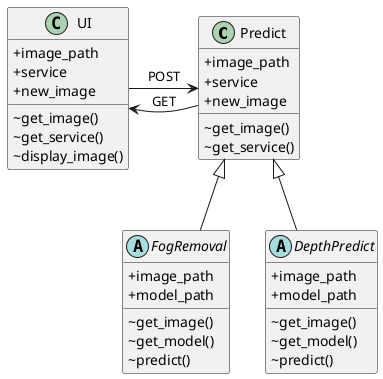 @startuml classDiagram
skinparam classAttributeIconSize 0

class Predict {
 +image_path
 +service
 +new_image
 ~get_image()
 ~get_service()
}

class UI {
 +image_path
 +service
 +new_image
 ~get_image()
 ~get_service()
 ~display_image()

}
abstract FogRemoval {
 +image_path
 +model_path
 ~get_image()
 ~get_model()
 ~predict()
}
abstract DepthPredict {
 +image_path
 +model_path
 ~get_image()
 ~get_model()
 ~predict()
}

Predict <|-- FogRemoval
Predict <|-- DepthPredict

UI -> Predict : POST
Predict -> UI : GET
@enduml